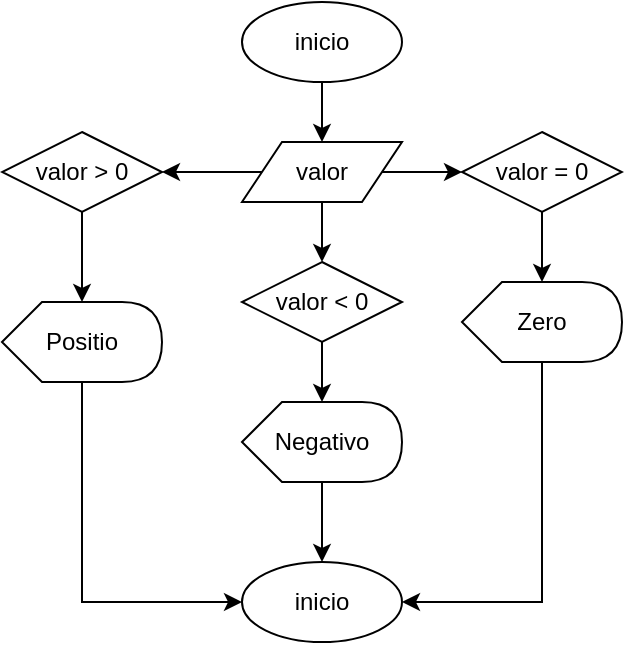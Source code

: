 <mxfile version="21.1.5" type="github">
  <diagram name="Página-1" id="qgcITxYcOKlTc7-CE3_J">
    <mxGraphModel dx="1120" dy="1653" grid="1" gridSize="10" guides="1" tooltips="1" connect="1" arrows="1" fold="1" page="1" pageScale="1" pageWidth="827" pageHeight="1169" math="0" shadow="0">
      <root>
        <mxCell id="0" />
        <mxCell id="1" parent="0" />
        <mxCell id="weZhvWbuAFZDRtWINsja-4" value="" style="edgeStyle=orthogonalEdgeStyle;rounded=0;orthogonalLoop=1;jettySize=auto;html=1;" edge="1" parent="1" source="weZhvWbuAFZDRtWINsja-1" target="weZhvWbuAFZDRtWINsja-3">
          <mxGeometry relative="1" as="geometry" />
        </mxCell>
        <mxCell id="weZhvWbuAFZDRtWINsja-1" value="inicio" style="ellipse;whiteSpace=wrap;html=1;" vertex="1" parent="1">
          <mxGeometry x="310" y="-1160" width="80" height="40" as="geometry" />
        </mxCell>
        <mxCell id="weZhvWbuAFZDRtWINsja-2" value="inicio" style="ellipse;whiteSpace=wrap;html=1;" vertex="1" parent="1">
          <mxGeometry x="310" y="-880" width="80" height="40" as="geometry" />
        </mxCell>
        <mxCell id="weZhvWbuAFZDRtWINsja-8" value="" style="edgeStyle=orthogonalEdgeStyle;rounded=0;orthogonalLoop=1;jettySize=auto;html=1;" edge="1" parent="1" source="weZhvWbuAFZDRtWINsja-3" target="weZhvWbuAFZDRtWINsja-5">
          <mxGeometry relative="1" as="geometry" />
        </mxCell>
        <mxCell id="weZhvWbuAFZDRtWINsja-12" style="edgeStyle=orthogonalEdgeStyle;rounded=0;orthogonalLoop=1;jettySize=auto;html=1;" edge="1" parent="1" source="weZhvWbuAFZDRtWINsja-3">
          <mxGeometry relative="1" as="geometry">
            <mxPoint x="270" y="-1075" as="targetPoint" />
          </mxGeometry>
        </mxCell>
        <mxCell id="weZhvWbuAFZDRtWINsja-13" value="" style="edgeStyle=orthogonalEdgeStyle;rounded=0;orthogonalLoop=1;jettySize=auto;html=1;" edge="1" parent="1" source="weZhvWbuAFZDRtWINsja-3" target="weZhvWbuAFZDRtWINsja-6">
          <mxGeometry relative="1" as="geometry" />
        </mxCell>
        <mxCell id="weZhvWbuAFZDRtWINsja-3" value="valor" style="shape=parallelogram;perimeter=parallelogramPerimeter;whiteSpace=wrap;html=1;fixedSize=1;" vertex="1" parent="1">
          <mxGeometry x="310" y="-1090" width="80" height="30" as="geometry" />
        </mxCell>
        <mxCell id="weZhvWbuAFZDRtWINsja-16" value="" style="edgeStyle=orthogonalEdgeStyle;rounded=0;orthogonalLoop=1;jettySize=auto;html=1;" edge="1" parent="1" source="weZhvWbuAFZDRtWINsja-5" target="weZhvWbuAFZDRtWINsja-11">
          <mxGeometry relative="1" as="geometry" />
        </mxCell>
        <mxCell id="weZhvWbuAFZDRtWINsja-5" value="valor &amp;lt; 0" style="rhombus;whiteSpace=wrap;html=1;" vertex="1" parent="1">
          <mxGeometry x="310" y="-1030" width="80" height="40" as="geometry" />
        </mxCell>
        <mxCell id="weZhvWbuAFZDRtWINsja-15" style="edgeStyle=orthogonalEdgeStyle;rounded=0;orthogonalLoop=1;jettySize=auto;html=1;" edge="1" parent="1" source="weZhvWbuAFZDRtWINsja-6">
          <mxGeometry relative="1" as="geometry">
            <mxPoint x="460" y="-1020" as="targetPoint" />
          </mxGeometry>
        </mxCell>
        <mxCell id="weZhvWbuAFZDRtWINsja-6" value="valor = 0" style="rhombus;whiteSpace=wrap;html=1;" vertex="1" parent="1">
          <mxGeometry x="420" y="-1095" width="80" height="40" as="geometry" />
        </mxCell>
        <mxCell id="weZhvWbuAFZDRtWINsja-14" style="edgeStyle=orthogonalEdgeStyle;rounded=0;orthogonalLoop=1;jettySize=auto;html=1;" edge="1" parent="1" source="weZhvWbuAFZDRtWINsja-7">
          <mxGeometry relative="1" as="geometry">
            <mxPoint x="230" y="-1010" as="targetPoint" />
          </mxGeometry>
        </mxCell>
        <mxCell id="weZhvWbuAFZDRtWINsja-7" value="valor &amp;gt; 0" style="rhombus;whiteSpace=wrap;html=1;" vertex="1" parent="1">
          <mxGeometry x="190" y="-1095" width="80" height="40" as="geometry" />
        </mxCell>
        <mxCell id="weZhvWbuAFZDRtWINsja-18" style="edgeStyle=orthogonalEdgeStyle;rounded=0;orthogonalLoop=1;jettySize=auto;html=1;entryX=0;entryY=0.5;entryDx=0;entryDy=0;" edge="1" parent="1" source="weZhvWbuAFZDRtWINsja-9" target="weZhvWbuAFZDRtWINsja-2">
          <mxGeometry relative="1" as="geometry">
            <Array as="points">
              <mxPoint x="230" y="-860" />
            </Array>
          </mxGeometry>
        </mxCell>
        <mxCell id="weZhvWbuAFZDRtWINsja-9" value="Positio" style="shape=display;whiteSpace=wrap;html=1;" vertex="1" parent="1">
          <mxGeometry x="190" y="-1010" width="80" height="40" as="geometry" />
        </mxCell>
        <mxCell id="weZhvWbuAFZDRtWINsja-19" style="edgeStyle=orthogonalEdgeStyle;rounded=0;orthogonalLoop=1;jettySize=auto;html=1;entryX=1;entryY=0.5;entryDx=0;entryDy=0;" edge="1" parent="1" source="weZhvWbuAFZDRtWINsja-10" target="weZhvWbuAFZDRtWINsja-2">
          <mxGeometry relative="1" as="geometry">
            <Array as="points">
              <mxPoint x="460" y="-860" />
            </Array>
          </mxGeometry>
        </mxCell>
        <mxCell id="weZhvWbuAFZDRtWINsja-10" value="Zero" style="shape=display;whiteSpace=wrap;html=1;" vertex="1" parent="1">
          <mxGeometry x="420" y="-1020" width="80" height="40" as="geometry" />
        </mxCell>
        <mxCell id="weZhvWbuAFZDRtWINsja-17" style="edgeStyle=orthogonalEdgeStyle;rounded=0;orthogonalLoop=1;jettySize=auto;html=1;" edge="1" parent="1" source="weZhvWbuAFZDRtWINsja-11">
          <mxGeometry relative="1" as="geometry">
            <mxPoint x="350" y="-880" as="targetPoint" />
          </mxGeometry>
        </mxCell>
        <mxCell id="weZhvWbuAFZDRtWINsja-11" value="Negativo" style="shape=display;whiteSpace=wrap;html=1;" vertex="1" parent="1">
          <mxGeometry x="310" y="-960" width="80" height="40" as="geometry" />
        </mxCell>
      </root>
    </mxGraphModel>
  </diagram>
</mxfile>
